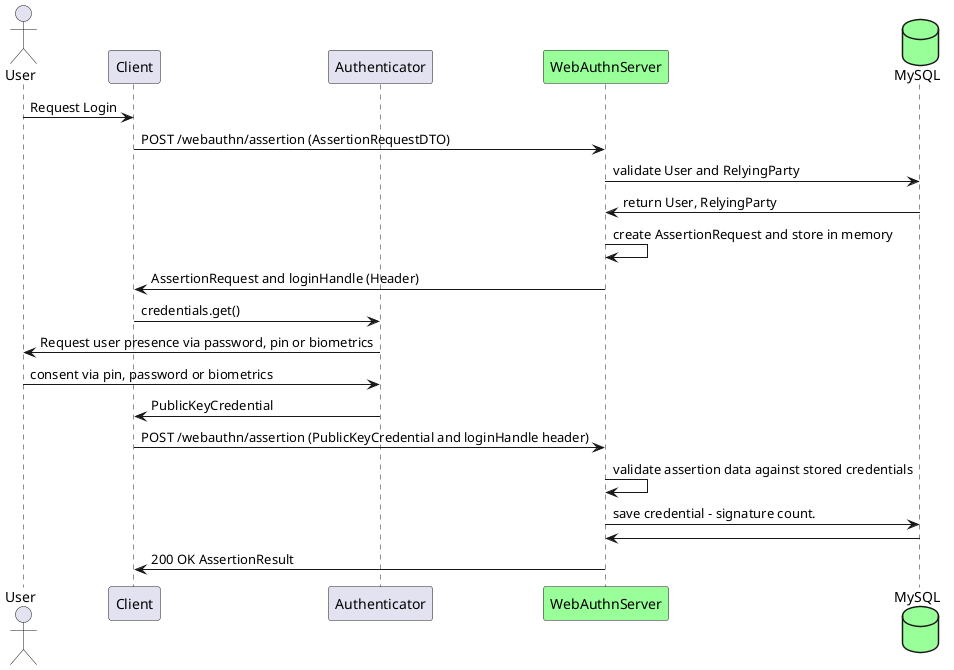 @startuml
actor User as user
participant Client as client
participant Authenticator as authenticator
participant WebAuthnServer as server #99FF99
database MySQL as db #99FF99

user -> client : Request Login
client -> server : POST /webauthn/assertion (AssertionRequestDTO)
server -> db : validate User and RelyingParty
db -> server: return User, RelyingParty
server -> server : create AssertionRequest and store in memory
server -> client : AssertionRequest and loginHandle (Header)
client -> authenticator : credentials.get()
authenticator -> user : Request user presence via password, pin or biometrics
user -> authenticator : consent via pin, password or biometrics
authenticator -> client: PublicKeyCredential
client -> server : POST /webauthn/assertion (PublicKeyCredential and loginHandle header)
server -> server : validate assertion data against stored credentials
server -> db : save credential - signature count.
db -> server :
server ->  client: 200 OK AssertionResult
@enduml